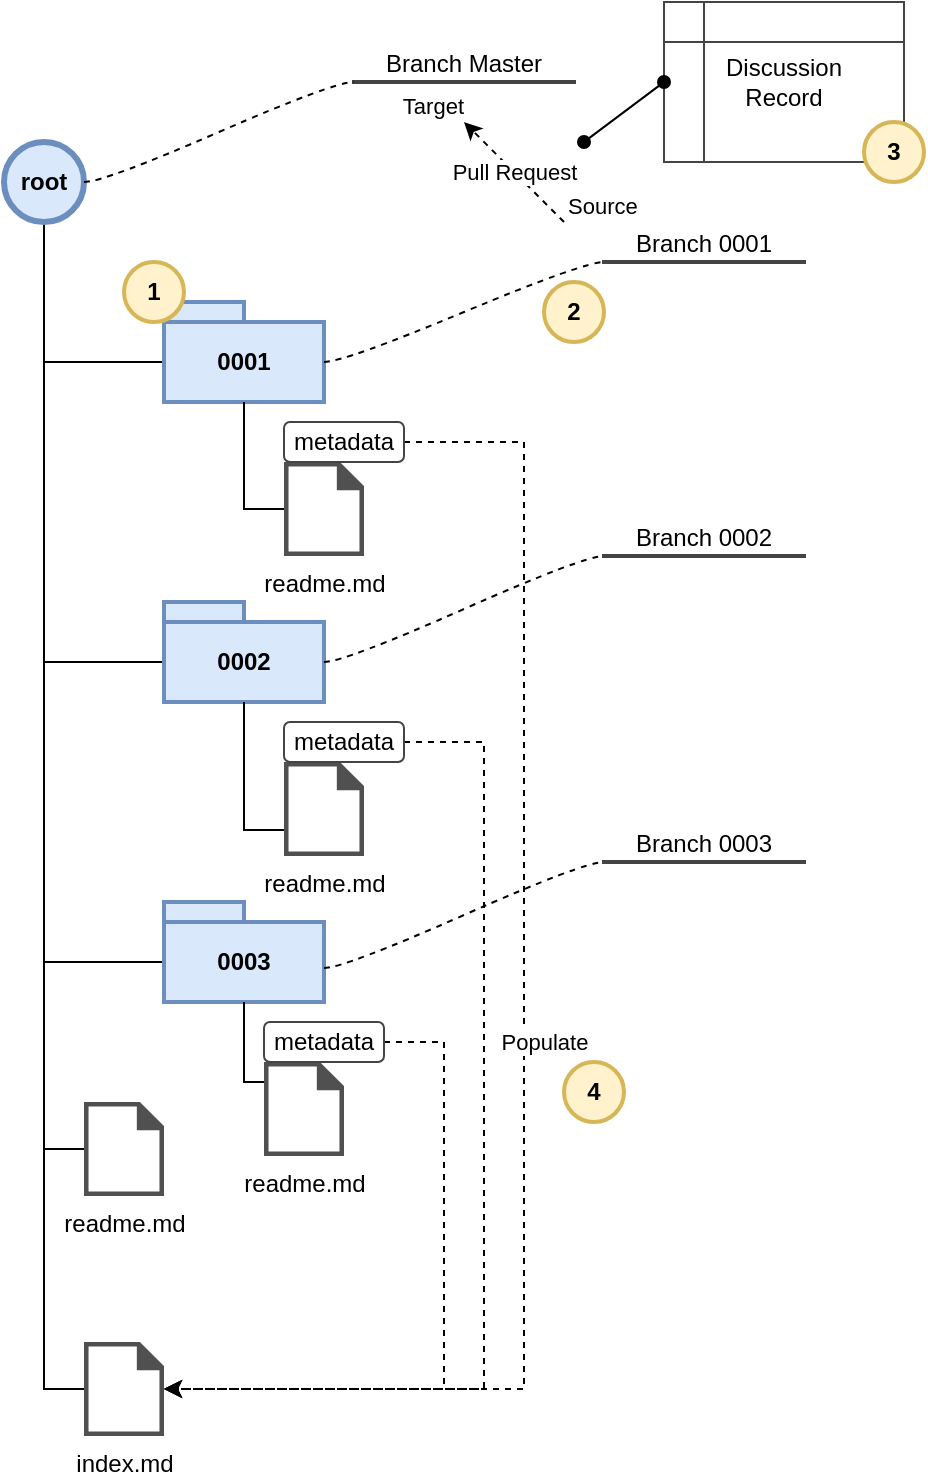 <mxfile version="15.2.7" type="device"><diagram name="Page-1" id="9f46799a-70d6-7492-0946-bef42562c5a5"><mxGraphModel dx="598" dy="827" grid="1" gridSize="10" guides="1" tooltips="1" connect="1" arrows="1" fold="1" page="1" pageScale="1" pageWidth="1100" pageHeight="850" background="none" math="0" shadow="0"><root><mxCell id="0"/><mxCell id="1" parent="0"/><mxCell id="dKmj64jwLITHix7z9AIO-20" style="edgeStyle=elbowEdgeStyle;rounded=0;orthogonalLoop=1;jettySize=auto;html=1;exitX=0.5;exitY=1;exitDx=0;exitDy=0;entryX=0;entryY=0.5;entryDx=0;entryDy=0;endArrow=none;endFill=0;" edge="1" parent="1" source="dKmj64jwLITHix7z9AIO-2" target="dKmj64jwLITHix7z9AIO-14"><mxGeometry relative="1" as="geometry"><Array as="points"><mxPoint x="220" y="240"/></Array></mxGeometry></mxCell><mxCell id="dKmj64jwLITHix7z9AIO-33" style="edgeStyle=elbowEdgeStyle;rounded=0;orthogonalLoop=1;jettySize=auto;html=1;exitX=0.5;exitY=1;exitDx=0;exitDy=0;entryX=0;entryY=0.5;entryDx=0;entryDy=0;endArrow=none;endFill=0;" edge="1" parent="1" source="dKmj64jwLITHix7z9AIO-2" target="dKmj64jwLITHix7z9AIO-24"><mxGeometry relative="1" as="geometry"><Array as="points"><mxPoint x="220" y="310"/></Array></mxGeometry></mxCell><mxCell id="dKmj64jwLITHix7z9AIO-34" style="edgeStyle=elbowEdgeStyle;rounded=0;orthogonalLoop=1;jettySize=auto;html=1;exitX=0.5;exitY=1;exitDx=0;exitDy=0;entryX=0;entryY=0.5;entryDx=0;entryDy=0;endArrow=none;endFill=0;" edge="1" parent="1" source="dKmj64jwLITHix7z9AIO-2" target="dKmj64jwLITHix7z9AIO-29"><mxGeometry relative="1" as="geometry"><Array as="points"><mxPoint x="220" y="380"/></Array></mxGeometry></mxCell><mxCell id="dKmj64jwLITHix7z9AIO-37" style="edgeStyle=elbowEdgeStyle;rounded=0;orthogonalLoop=1;jettySize=auto;html=1;exitX=0.5;exitY=1;exitDx=0;exitDy=0;endArrow=none;endFill=0;" edge="1" parent="1" source="dKmj64jwLITHix7z9AIO-2" target="dKmj64jwLITHix7z9AIO-35"><mxGeometry relative="1" as="geometry"><Array as="points"><mxPoint x="220" y="600"/></Array></mxGeometry></mxCell><mxCell id="dKmj64jwLITHix7z9AIO-38" style="edgeStyle=elbowEdgeStyle;rounded=0;orthogonalLoop=1;jettySize=auto;html=1;exitX=0.5;exitY=1;exitDx=0;exitDy=0;endArrow=none;endFill=0;" edge="1" parent="1" source="dKmj64jwLITHix7z9AIO-2" target="dKmj64jwLITHix7z9AIO-36"><mxGeometry relative="1" as="geometry"><Array as="points"><mxPoint x="220" y="650"/></Array></mxGeometry></mxCell><mxCell id="dKmj64jwLITHix7z9AIO-2" value="root" style="ellipse;whiteSpace=wrap;html=1;aspect=fixed;strokeColor=#6c8ebf;fillColor=#dae8fc;strokeWidth=3;fontStyle=1" vertex="1" parent="1"><mxGeometry x="200" y="160" width="40" height="40" as="geometry"/></mxCell><mxCell id="dKmj64jwLITHix7z9AIO-16" value="&#10;0001" style="group;strokeWidth=1;fontStyle=1" vertex="1" connectable="0" parent="1"><mxGeometry x="280" y="240" width="80" height="50" as="geometry"/></mxCell><mxCell id="dKmj64jwLITHix7z9AIO-14" value="0001" style="rounded=0;whiteSpace=wrap;html=1;strokeWidth=2;fillColor=#dae8fc;strokeColor=#6c8ebf;fontStyle=1" vertex="1" parent="dKmj64jwLITHix7z9AIO-16"><mxGeometry y="10" width="80" height="40" as="geometry"/></mxCell><mxCell id="dKmj64jwLITHix7z9AIO-15" value="" style="rounded=0;whiteSpace=wrap;html=1;strokeWidth=2;fillColor=#dae8fc;strokeColor=#6c8ebf;" vertex="1" parent="dKmj64jwLITHix7z9AIO-16"><mxGeometry width="40" height="10" as="geometry"/></mxCell><mxCell id="dKmj64jwLITHix7z9AIO-21" value="readme.md" style="sketch=0;pointerEvents=1;shadow=0;dashed=0;html=1;strokeColor=none;fillColor=#505050;labelPosition=center;verticalLabelPosition=bottom;verticalAlign=top;outlineConnect=0;align=center;shape=mxgraph.office.concepts.document_blank;" vertex="1" parent="1"><mxGeometry x="340" y="320" width="40" height="47" as="geometry"/></mxCell><mxCell id="dKmj64jwLITHix7z9AIO-22" style="edgeStyle=elbowEdgeStyle;rounded=0;orthogonalLoop=1;jettySize=auto;html=1;exitX=0.5;exitY=1;exitDx=0;exitDy=0;endArrow=none;endFill=0;" edge="1" parent="1" source="dKmj64jwLITHix7z9AIO-14" target="dKmj64jwLITHix7z9AIO-21"><mxGeometry relative="1" as="geometry"><Array as="points"><mxPoint x="320" y="310"/></Array></mxGeometry></mxCell><mxCell id="dKmj64jwLITHix7z9AIO-23" value="&#10;0001" style="group" vertex="1" connectable="0" parent="1"><mxGeometry x="280" y="390" width="80" height="50" as="geometry"/></mxCell><mxCell id="dKmj64jwLITHix7z9AIO-24" value="0002" style="rounded=0;whiteSpace=wrap;html=1;strokeWidth=2;fillColor=#dae8fc;strokeColor=#6c8ebf;fontStyle=1" vertex="1" parent="dKmj64jwLITHix7z9AIO-23"><mxGeometry y="10" width="80" height="40" as="geometry"/></mxCell><mxCell id="dKmj64jwLITHix7z9AIO-25" value="" style="rounded=0;whiteSpace=wrap;html=1;strokeWidth=2;fillColor=#dae8fc;strokeColor=#6c8ebf;" vertex="1" parent="dKmj64jwLITHix7z9AIO-23"><mxGeometry width="40" height="10" as="geometry"/></mxCell><mxCell id="dKmj64jwLITHix7z9AIO-26" value="readme.md" style="sketch=0;pointerEvents=1;shadow=0;dashed=0;html=1;strokeColor=none;fillColor=#505050;labelPosition=center;verticalLabelPosition=bottom;verticalAlign=top;outlineConnect=0;align=center;shape=mxgraph.office.concepts.document_blank;" vertex="1" parent="1"><mxGeometry x="340" y="470" width="40" height="47" as="geometry"/></mxCell><mxCell id="dKmj64jwLITHix7z9AIO-27" style="edgeStyle=elbowEdgeStyle;rounded=0;orthogonalLoop=1;jettySize=auto;html=1;exitX=0.5;exitY=1;exitDx=0;exitDy=0;endArrow=none;endFill=0;" edge="1" parent="1" source="dKmj64jwLITHix7z9AIO-24" target="dKmj64jwLITHix7z9AIO-26"><mxGeometry relative="1" as="geometry"><Array as="points"><mxPoint x="320" y="504"/></Array></mxGeometry></mxCell><mxCell id="dKmj64jwLITHix7z9AIO-28" value="&#10;0001" style="group" vertex="1" connectable="0" parent="1"><mxGeometry x="280" y="540" width="80" height="50" as="geometry"/></mxCell><mxCell id="dKmj64jwLITHix7z9AIO-29" value="0003" style="rounded=0;whiteSpace=wrap;html=1;strokeWidth=2;fillColor=#dae8fc;strokeColor=#6c8ebf;fontStyle=1" vertex="1" parent="dKmj64jwLITHix7z9AIO-28"><mxGeometry y="10" width="80" height="40" as="geometry"/></mxCell><mxCell id="dKmj64jwLITHix7z9AIO-30" value="" style="rounded=0;whiteSpace=wrap;html=1;strokeWidth=2;fillColor=#dae8fc;strokeColor=#6c8ebf;" vertex="1" parent="dKmj64jwLITHix7z9AIO-28"><mxGeometry width="40" height="10" as="geometry"/></mxCell><mxCell id="dKmj64jwLITHix7z9AIO-31" value="readme.md" style="sketch=0;pointerEvents=1;shadow=0;dashed=0;html=1;strokeColor=none;fillColor=#505050;labelPosition=center;verticalLabelPosition=bottom;verticalAlign=top;outlineConnect=0;align=center;shape=mxgraph.office.concepts.document_blank;" vertex="1" parent="1"><mxGeometry x="330" y="620" width="40" height="47" as="geometry"/></mxCell><mxCell id="dKmj64jwLITHix7z9AIO-32" style="edgeStyle=elbowEdgeStyle;rounded=0;orthogonalLoop=1;jettySize=auto;html=1;exitX=0.5;exitY=1;exitDx=0;exitDy=0;endArrow=none;endFill=0;" edge="1" parent="1" source="dKmj64jwLITHix7z9AIO-29" target="dKmj64jwLITHix7z9AIO-31"><mxGeometry relative="1" as="geometry"><Array as="points"><mxPoint x="320" y="630"/></Array></mxGeometry></mxCell><mxCell id="dKmj64jwLITHix7z9AIO-35" value="readme.md" style="sketch=0;pointerEvents=1;shadow=0;dashed=0;html=1;strokeColor=none;fillColor=#505050;labelPosition=center;verticalLabelPosition=bottom;verticalAlign=top;outlineConnect=0;align=center;shape=mxgraph.office.concepts.document_blank;" vertex="1" parent="1"><mxGeometry x="240" y="640" width="40" height="47" as="geometry"/></mxCell><mxCell id="dKmj64jwLITHix7z9AIO-36" value="index.md" style="sketch=0;pointerEvents=1;shadow=0;dashed=0;html=1;strokeColor=none;fillColor=#505050;labelPosition=center;verticalLabelPosition=bottom;verticalAlign=top;outlineConnect=0;align=center;shape=mxgraph.office.concepts.document_blank;" vertex="1" parent="1"><mxGeometry x="240" y="760" width="40" height="47" as="geometry"/></mxCell><mxCell id="dKmj64jwLITHix7z9AIO-39" value="Branch 0001" style="whiteSpace=wrap;html=1;shape=partialRectangle;top=0;left=0;bottom=1;right=0;points=[[0,1],[1,1]];fillColor=none;align=center;verticalAlign=bottom;routingCenterY=0.5;snapToPoint=1;recursiveResize=0;autosize=1;treeFolding=1;treeMoving=1;newEdgeStyle={&quot;edgeStyle&quot;:&quot;entityRelationEdgeStyle&quot;,&quot;startArrow&quot;:&quot;none&quot;,&quot;endArrow&quot;:&quot;none&quot;,&quot;segment&quot;:10,&quot;curved&quot;:1};strokeColor=#434445;strokeWidth=2;" vertex="1" parent="1"><mxGeometry x="500" y="200" width="100" height="20" as="geometry"/></mxCell><mxCell id="dKmj64jwLITHix7z9AIO-40" value="" style="edgeStyle=entityRelationEdgeStyle;startArrow=none;endArrow=none;segment=10;curved=1;exitX=1;exitY=0.5;exitDx=0;exitDy=0;dashed=1;" edge="1" target="dKmj64jwLITHix7z9AIO-39" parent="1" source="dKmj64jwLITHix7z9AIO-14"><mxGeometry relative="1" as="geometry"><mxPoint x="440" y="240" as="sourcePoint"/></mxGeometry></mxCell><mxCell id="dKmj64jwLITHix7z9AIO-42" value="Branch 0002" style="whiteSpace=wrap;html=1;shape=partialRectangle;top=0;left=0;bottom=1;right=0;points=[[0,1],[1,1]];fillColor=none;align=center;verticalAlign=bottom;routingCenterY=0.5;snapToPoint=1;recursiveResize=0;autosize=1;treeFolding=1;treeMoving=1;newEdgeStyle={&quot;edgeStyle&quot;:&quot;entityRelationEdgeStyle&quot;,&quot;startArrow&quot;:&quot;none&quot;,&quot;endArrow&quot;:&quot;none&quot;,&quot;segment&quot;:10,&quot;curved&quot;:1};strokeColor=#434445;strokeWidth=2;" vertex="1" parent="1"><mxGeometry x="500" y="347" width="100" height="20" as="geometry"/></mxCell><mxCell id="dKmj64jwLITHix7z9AIO-43" value="" style="edgeStyle=entityRelationEdgeStyle;startArrow=none;endArrow=none;segment=10;curved=1;dashed=1;exitX=1;exitY=0.5;exitDx=0;exitDy=0;" edge="1" target="dKmj64jwLITHix7z9AIO-42" parent="1" source="dKmj64jwLITHix7z9AIO-24"><mxGeometry relative="1" as="geometry"><mxPoint x="450" y="390" as="sourcePoint"/></mxGeometry></mxCell><mxCell id="dKmj64jwLITHix7z9AIO-44" value="Branch 0003" style="whiteSpace=wrap;html=1;shape=partialRectangle;top=0;left=0;bottom=1;right=0;points=[[0,1],[1,1]];fillColor=none;align=center;verticalAlign=bottom;routingCenterY=0.5;snapToPoint=1;recursiveResize=0;autosize=1;treeFolding=1;treeMoving=1;newEdgeStyle={&quot;edgeStyle&quot;:&quot;entityRelationEdgeStyle&quot;,&quot;startArrow&quot;:&quot;none&quot;,&quot;endArrow&quot;:&quot;none&quot;,&quot;segment&quot;:10,&quot;curved&quot;:1};strokeColor=#434445;strokeWidth=2;" vertex="1" parent="1"><mxGeometry x="500" y="500" width="100" height="20" as="geometry"/></mxCell><mxCell id="dKmj64jwLITHix7z9AIO-45" value="" style="edgeStyle=entityRelationEdgeStyle;startArrow=none;endArrow=none;segment=10;curved=1;dashed=1;exitX=1;exitY=0.5;exitDx=0;exitDy=0;" edge="1" parent="1" target="dKmj64jwLITHix7z9AIO-44"><mxGeometry relative="1" as="geometry"><mxPoint x="360" y="573" as="sourcePoint"/></mxGeometry></mxCell><mxCell id="dKmj64jwLITHix7z9AIO-52" value="Populate" style="edgeStyle=elbowEdgeStyle;rounded=0;orthogonalLoop=1;jettySize=auto;html=1;exitX=1;exitY=0.5;exitDx=0;exitDy=0;dashed=1;endArrow=classic;endFill=1;strokeWidth=1;" edge="1" parent="1" source="dKmj64jwLITHix7z9AIO-47" target="dKmj64jwLITHix7z9AIO-36"><mxGeometry x="0.009" y="10" relative="1" as="geometry"><Array as="points"><mxPoint x="460" y="550"/></Array><mxPoint as="offset"/></mxGeometry></mxCell><mxCell id="dKmj64jwLITHix7z9AIO-47" value="metadata" style="rounded=1;whiteSpace=wrap;html=1;strokeColor=#434445;strokeWidth=1;fillColor=#FFFFFF;" vertex="1" parent="1"><mxGeometry x="340" y="300" width="60" height="20" as="geometry"/></mxCell><mxCell id="dKmj64jwLITHix7z9AIO-51" style="edgeStyle=elbowEdgeStyle;rounded=0;orthogonalLoop=1;jettySize=auto;html=1;exitX=1;exitY=0.5;exitDx=0;exitDy=0;dashed=1;endArrow=classic;endFill=1;strokeWidth=1;" edge="1" parent="1" source="dKmj64jwLITHix7z9AIO-48" target="dKmj64jwLITHix7z9AIO-36"><mxGeometry relative="1" as="geometry"><Array as="points"><mxPoint x="440" y="630"/></Array></mxGeometry></mxCell><mxCell id="dKmj64jwLITHix7z9AIO-48" value="metadata" style="rounded=1;whiteSpace=wrap;html=1;strokeColor=#434445;strokeWidth=1;fillColor=#FFFFFF;" vertex="1" parent="1"><mxGeometry x="340" y="450" width="60" height="20" as="geometry"/></mxCell><mxCell id="dKmj64jwLITHix7z9AIO-50" style="edgeStyle=elbowEdgeStyle;rounded=0;orthogonalLoop=1;jettySize=auto;html=1;exitX=1;exitY=0.5;exitDx=0;exitDy=0;endArrow=classic;endFill=1;dashed=1;strokeWidth=1;" edge="1" parent="1" source="dKmj64jwLITHix7z9AIO-49" target="dKmj64jwLITHix7z9AIO-36"><mxGeometry relative="1" as="geometry"><Array as="points"><mxPoint x="420" y="700"/></Array></mxGeometry></mxCell><mxCell id="dKmj64jwLITHix7z9AIO-49" value="metadata" style="rounded=1;whiteSpace=wrap;html=1;strokeColor=#434445;strokeWidth=1;fillColor=#FFFFFF;" vertex="1" parent="1"><mxGeometry x="330" y="600" width="60" height="20" as="geometry"/></mxCell><mxCell id="dKmj64jwLITHix7z9AIO-55" value="Branch Master" style="whiteSpace=wrap;html=1;shape=partialRectangle;top=0;left=0;bottom=1;right=0;points=[[0,1],[1,1]];fillColor=none;align=center;verticalAlign=bottom;routingCenterY=0.5;snapToPoint=1;recursiveResize=0;autosize=1;treeFolding=1;treeMoving=1;newEdgeStyle={&quot;edgeStyle&quot;:&quot;entityRelationEdgeStyle&quot;,&quot;startArrow&quot;:&quot;none&quot;,&quot;endArrow&quot;:&quot;none&quot;,&quot;segment&quot;:10,&quot;curved&quot;:1};strokeColor=#434445;strokeWidth=2;" vertex="1" parent="1"><mxGeometry x="375" y="110" width="110" height="20" as="geometry"/></mxCell><mxCell id="dKmj64jwLITHix7z9AIO-56" value="" style="edgeStyle=entityRelationEdgeStyle;startArrow=none;endArrow=none;segment=10;curved=1;exitX=1;exitY=0.5;exitDx=0;exitDy=0;dashed=1;" edge="1" parent="1" target="dKmj64jwLITHix7z9AIO-55"><mxGeometry relative="1" as="geometry"><mxPoint x="240" y="180" as="sourcePoint"/></mxGeometry></mxCell><mxCell id="dKmj64jwLITHix7z9AIO-60" value="P" style="endArrow=classic;html=1;dashed=1;strokeWidth=1;" edge="1" parent="1"><mxGeometry relative="1" as="geometry"><mxPoint x="480" y="200" as="sourcePoint"/><mxPoint x="430" y="150" as="targetPoint"/></mxGeometry></mxCell><mxCell id="dKmj64jwLITHix7z9AIO-61" value="Pull Request" style="edgeLabel;resizable=0;html=1;align=center;verticalAlign=middle;" connectable="0" vertex="1" parent="dKmj64jwLITHix7z9AIO-60"><mxGeometry relative="1" as="geometry"/></mxCell><mxCell id="dKmj64jwLITHix7z9AIO-62" value="Source" style="edgeLabel;resizable=0;html=1;align=left;verticalAlign=bottom;" connectable="0" vertex="1" parent="dKmj64jwLITHix7z9AIO-60"><mxGeometry x="-1" relative="1" as="geometry"/></mxCell><mxCell id="dKmj64jwLITHix7z9AIO-63" value="Target" style="edgeLabel;resizable=0;html=1;align=right;verticalAlign=bottom;" connectable="0" vertex="1" parent="dKmj64jwLITHix7z9AIO-60"><mxGeometry x="1" relative="1" as="geometry"/></mxCell><mxCell id="dKmj64jwLITHix7z9AIO-64" value="Discussion&lt;br&gt;Record" style="shape=internalStorage;whiteSpace=wrap;html=1;backgroundOutline=1;strokeColor=#434445;strokeWidth=1;fillColor=#FFFFFF;" vertex="1" parent="1"><mxGeometry x="530" y="90" width="120" height="80" as="geometry"/></mxCell><mxCell id="dKmj64jwLITHix7z9AIO-65" style="rounded=0;orthogonalLoop=1;jettySize=auto;html=1;exitX=0;exitY=0.5;exitDx=0;exitDy=0;endArrow=oval;endFill=1;strokeWidth=1;startArrow=oval;startFill=1;" edge="1" parent="1" source="dKmj64jwLITHix7z9AIO-64"><mxGeometry relative="1" as="geometry"><mxPoint x="490" y="160" as="targetPoint"/></mxGeometry></mxCell><mxCell id="dKmj64jwLITHix7z9AIO-66" value="1" style="ellipse;whiteSpace=wrap;html=1;aspect=fixed;strokeColor=#d6b656;strokeWidth=2;fillColor=#fff2cc;fontStyle=1" vertex="1" parent="1"><mxGeometry x="260" y="220" width="30" height="30" as="geometry"/></mxCell><mxCell id="dKmj64jwLITHix7z9AIO-67" value="2" style="ellipse;whiteSpace=wrap;html=1;aspect=fixed;strokeColor=#d6b656;strokeWidth=2;fillColor=#fff2cc;fontStyle=1" vertex="1" parent="1"><mxGeometry x="470" y="230" width="30" height="30" as="geometry"/></mxCell><mxCell id="dKmj64jwLITHix7z9AIO-68" value="3" style="ellipse;whiteSpace=wrap;html=1;aspect=fixed;strokeColor=#d6b656;strokeWidth=2;fillColor=#fff2cc;fontStyle=1" vertex="1" parent="1"><mxGeometry x="630" y="150" width="30" height="30" as="geometry"/></mxCell><mxCell id="dKmj64jwLITHix7z9AIO-69" value="4" style="ellipse;whiteSpace=wrap;html=1;aspect=fixed;strokeColor=#d6b656;strokeWidth=2;fillColor=#fff2cc;fontStyle=1" vertex="1" parent="1"><mxGeometry x="480" y="620" width="30" height="30" as="geometry"/></mxCell></root></mxGraphModel></diagram></mxfile>